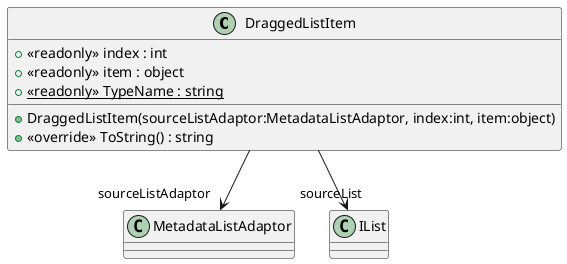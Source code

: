 @startuml
class DraggedListItem {
    + DraggedListItem(sourceListAdaptor:MetadataListAdaptor, index:int, item:object)
    + <<readonly>> index : int
    + <<readonly>> item : object
    + {static} <<readonly>> TypeName : string
    + <<override>> ToString() : string
}
DraggedListItem --> "sourceListAdaptor" MetadataListAdaptor
DraggedListItem --> "sourceList" IList
@enduml
